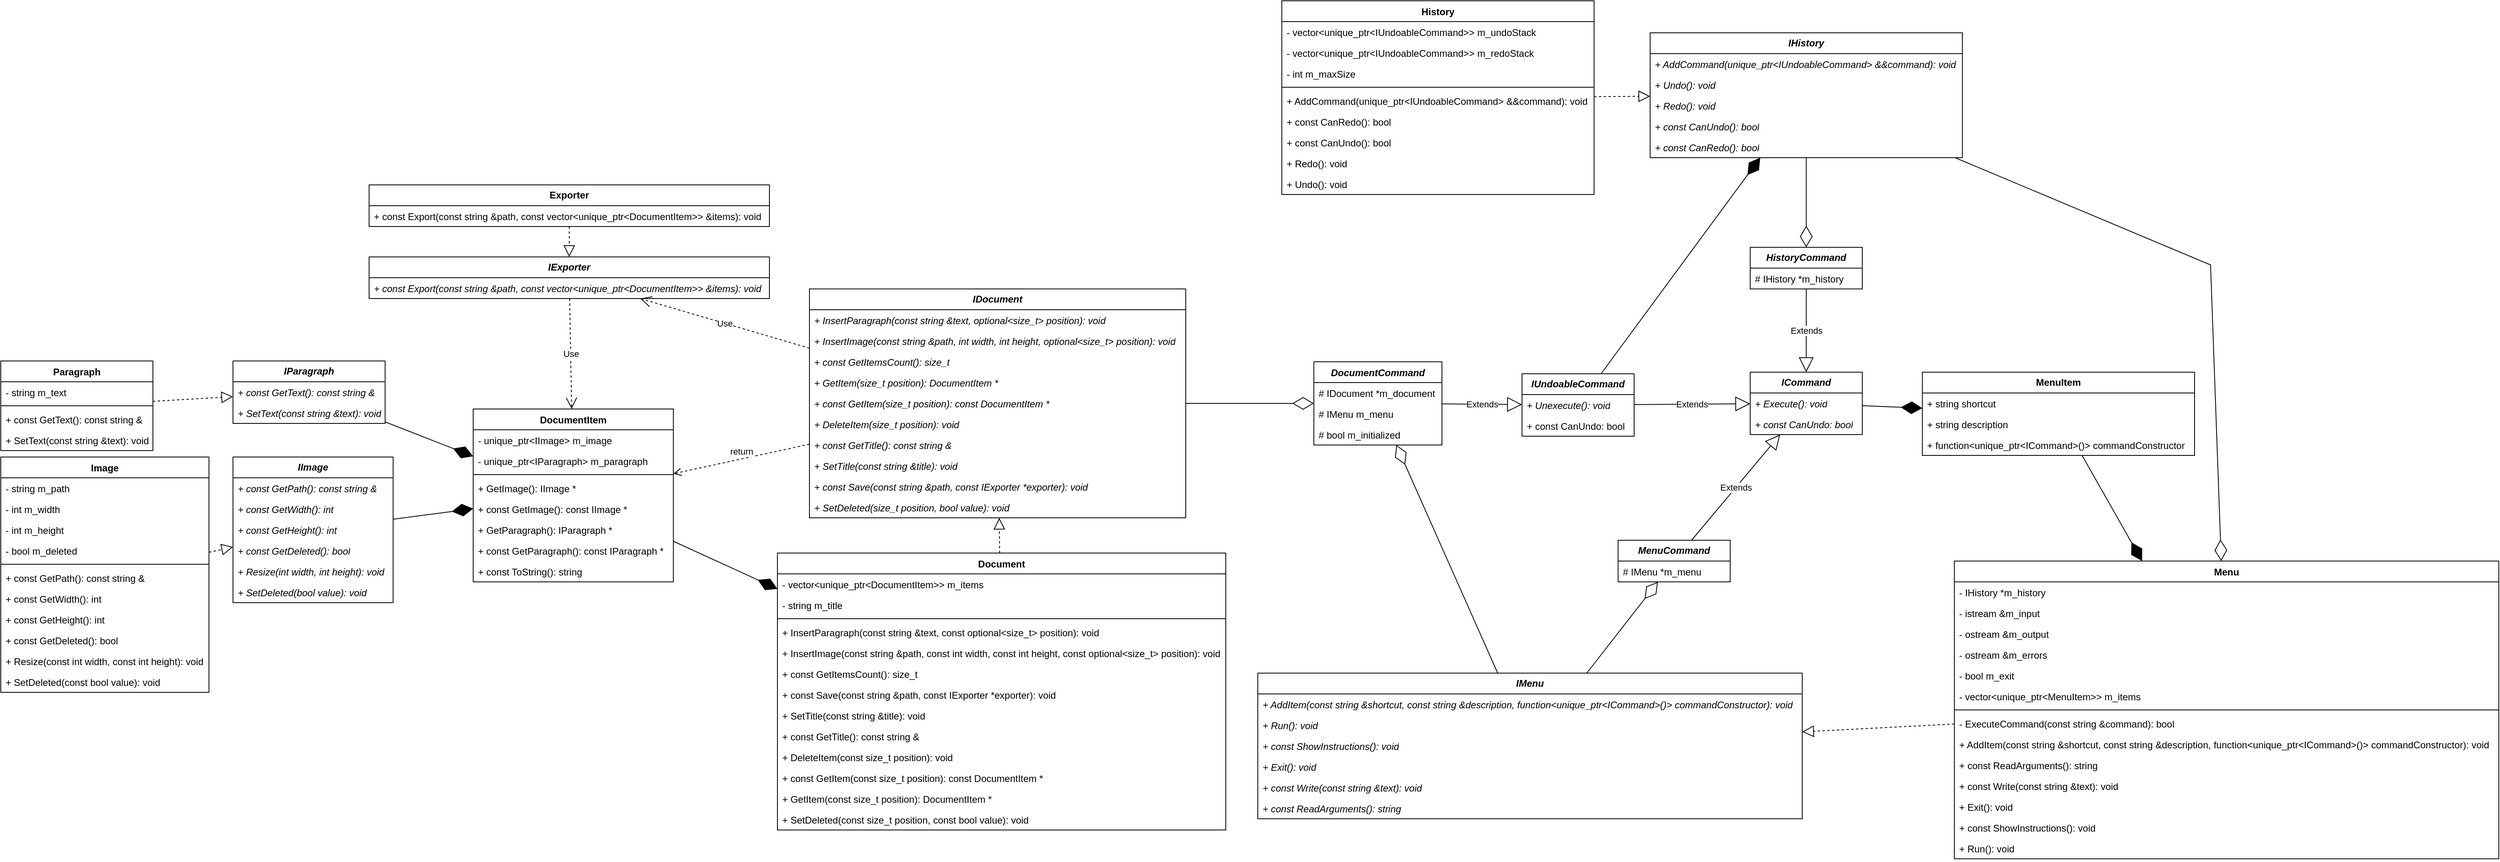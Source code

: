 <mxfile version="24.8.4">
  <diagram id="XSEIN_3HVJe4exbuVmiA" name="Command">
    <mxGraphModel dx="2377" dy="1372" grid="1" gridSize="10" guides="1" tooltips="1" connect="1" arrows="1" fold="1" page="1" pageScale="1" pageWidth="1600" pageHeight="1200" math="0" shadow="0">
      <root>
        <mxCell id="0" />
        <mxCell id="1" parent="0" />
        <mxCell id="NYVc3pRD7IJYINb0gON5-1" value="Paragraph" style="swimlane;fontStyle=1;align=center;verticalAlign=top;childLayout=stackLayout;horizontal=1;startSize=26;horizontalStack=0;resizeParent=1;resizeParentMax=0;resizeLast=0;collapsible=1;marginBottom=0;whiteSpace=wrap;html=1;fillColor=none;" parent="1" vertex="1">
          <mxGeometry x="40" y="570" width="190" height="112" as="geometry" />
        </mxCell>
        <mxCell id="NYVc3pRD7IJYINb0gON5-2" value="- string m_text" style="text;strokeColor=none;fillColor=none;align=left;verticalAlign=top;spacingLeft=4;spacingRight=4;overflow=hidden;rotatable=0;points=[[0,0.5],[1,0.5]];portConstraint=eastwest;whiteSpace=wrap;html=1;" parent="NYVc3pRD7IJYINb0gON5-1" vertex="1">
          <mxGeometry y="26" width="190" height="26" as="geometry" />
        </mxCell>
        <mxCell id="NYVc3pRD7IJYINb0gON5-3" value="" style="line;strokeWidth=1;fillColor=none;align=left;verticalAlign=middle;spacingTop=-1;spacingLeft=3;spacingRight=3;rotatable=0;labelPosition=right;points=[];portConstraint=eastwest;strokeColor=inherit;" parent="NYVc3pRD7IJYINb0gON5-1" vertex="1">
          <mxGeometry y="52" width="190" height="8" as="geometry" />
        </mxCell>
        <mxCell id="NYVc3pRD7IJYINb0gON5-4" value="+ const GetText(): const string &amp;amp;" style="text;strokeColor=none;fillColor=none;align=left;verticalAlign=top;spacingLeft=4;spacingRight=4;overflow=hidden;rotatable=0;points=[[0,0.5],[1,0.5]];portConstraint=eastwest;whiteSpace=wrap;html=1;" parent="NYVc3pRD7IJYINb0gON5-1" vertex="1">
          <mxGeometry y="60" width="190" height="26" as="geometry" />
        </mxCell>
        <mxCell id="NYVc3pRD7IJYINb0gON5-5" value="+ SetText(const string &amp;amp;text): void" style="text;strokeColor=none;fillColor=none;align=left;verticalAlign=top;spacingLeft=4;spacingRight=4;overflow=hidden;rotatable=0;points=[[0,0.5],[1,0.5]];portConstraint=eastwest;whiteSpace=wrap;html=1;" parent="NYVc3pRD7IJYINb0gON5-1" vertex="1">
          <mxGeometry y="86" width="190" height="26" as="geometry" />
        </mxCell>
        <mxCell id="NYVc3pRD7IJYINb0gON5-6" value="Image" style="swimlane;fontStyle=1;align=center;verticalAlign=top;childLayout=stackLayout;horizontal=1;startSize=26;horizontalStack=0;resizeParent=1;resizeParentMax=0;resizeLast=0;collapsible=1;marginBottom=0;whiteSpace=wrap;html=1;fillColor=none;" parent="1" vertex="1">
          <mxGeometry x="40" y="690" width="260" height="294" as="geometry" />
        </mxCell>
        <mxCell id="NYVc3pRD7IJYINb0gON5-7" value="- string m_path" style="text;strokeColor=none;fillColor=none;align=left;verticalAlign=top;spacingLeft=4;spacingRight=4;overflow=hidden;rotatable=0;points=[[0,0.5],[1,0.5]];portConstraint=eastwest;whiteSpace=wrap;html=1;" parent="NYVc3pRD7IJYINb0gON5-6" vertex="1">
          <mxGeometry y="26" width="260" height="26" as="geometry" />
        </mxCell>
        <mxCell id="NYVc3pRD7IJYINb0gON5-10" value="- int m_width" style="text;strokeColor=none;fillColor=none;align=left;verticalAlign=top;spacingLeft=4;spacingRight=4;overflow=hidden;rotatable=0;points=[[0,0.5],[1,0.5]];portConstraint=eastwest;whiteSpace=wrap;html=1;" parent="NYVc3pRD7IJYINb0gON5-6" vertex="1">
          <mxGeometry y="52" width="260" height="26" as="geometry" />
        </mxCell>
        <mxCell id="NYVc3pRD7IJYINb0gON5-11" value="- int m_height" style="text;strokeColor=none;fillColor=none;align=left;verticalAlign=top;spacingLeft=4;spacingRight=4;overflow=hidden;rotatable=0;points=[[0,0.5],[1,0.5]];portConstraint=eastwest;whiteSpace=wrap;html=1;" parent="NYVc3pRD7IJYINb0gON5-6" vertex="1">
          <mxGeometry y="78" width="260" height="26" as="geometry" />
        </mxCell>
        <mxCell id="NYVc3pRD7IJYINb0gON5-12" value="- bool m_deleted" style="text;strokeColor=none;fillColor=none;align=left;verticalAlign=top;spacingLeft=4;spacingRight=4;overflow=hidden;rotatable=0;points=[[0,0.5],[1,0.5]];portConstraint=eastwest;whiteSpace=wrap;html=1;" parent="NYVc3pRD7IJYINb0gON5-6" vertex="1">
          <mxGeometry y="104" width="260" height="26" as="geometry" />
        </mxCell>
        <mxCell id="NYVc3pRD7IJYINb0gON5-8" value="" style="line;strokeWidth=1;fillColor=none;align=left;verticalAlign=middle;spacingTop=-1;spacingLeft=3;spacingRight=3;rotatable=0;labelPosition=right;points=[];portConstraint=eastwest;strokeColor=inherit;" parent="NYVc3pRD7IJYINb0gON5-6" vertex="1">
          <mxGeometry y="130" width="260" height="8" as="geometry" />
        </mxCell>
        <mxCell id="NYVc3pRD7IJYINb0gON5-9" value="+ const GetPath(): const string &amp;amp;" style="text;strokeColor=none;fillColor=none;align=left;verticalAlign=top;spacingLeft=4;spacingRight=4;overflow=hidden;rotatable=0;points=[[0,0.5],[1,0.5]];portConstraint=eastwest;whiteSpace=wrap;html=1;" parent="NYVc3pRD7IJYINb0gON5-6" vertex="1">
          <mxGeometry y="138" width="260" height="26" as="geometry" />
        </mxCell>
        <mxCell id="NYVc3pRD7IJYINb0gON5-13" value="+ const GetWidth(): int" style="text;strokeColor=none;fillColor=none;align=left;verticalAlign=top;spacingLeft=4;spacingRight=4;overflow=hidden;rotatable=0;points=[[0,0.5],[1,0.5]];portConstraint=eastwest;whiteSpace=wrap;html=1;" parent="NYVc3pRD7IJYINb0gON5-6" vertex="1">
          <mxGeometry y="164" width="260" height="26" as="geometry" />
        </mxCell>
        <mxCell id="NYVc3pRD7IJYINb0gON5-14" value="+ const GetHeight(): int" style="text;strokeColor=none;fillColor=none;align=left;verticalAlign=top;spacingLeft=4;spacingRight=4;overflow=hidden;rotatable=0;points=[[0,0.5],[1,0.5]];portConstraint=eastwest;whiteSpace=wrap;html=1;" parent="NYVc3pRD7IJYINb0gON5-6" vertex="1">
          <mxGeometry y="190" width="260" height="26" as="geometry" />
        </mxCell>
        <mxCell id="NYVc3pRD7IJYINb0gON5-15" value="+ const GetDeleted(): bool" style="text;strokeColor=none;fillColor=none;align=left;verticalAlign=top;spacingLeft=4;spacingRight=4;overflow=hidden;rotatable=0;points=[[0,0.5],[1,0.5]];portConstraint=eastwest;whiteSpace=wrap;html=1;" parent="NYVc3pRD7IJYINb0gON5-6" vertex="1">
          <mxGeometry y="216" width="260" height="26" as="geometry" />
        </mxCell>
        <mxCell id="NYVc3pRD7IJYINb0gON5-20" value="+ Resize(const int width, const int height): void" style="text;strokeColor=none;fillColor=none;align=left;verticalAlign=top;spacingLeft=4;spacingRight=4;overflow=hidden;rotatable=0;points=[[0,0.5],[1,0.5]];portConstraint=eastwest;whiteSpace=wrap;html=1;" parent="NYVc3pRD7IJYINb0gON5-6" vertex="1">
          <mxGeometry y="242" width="260" height="26" as="geometry" />
        </mxCell>
        <mxCell id="NYVc3pRD7IJYINb0gON5-21" value="+ SetDeleted(const bool value): void" style="text;strokeColor=none;fillColor=none;align=left;verticalAlign=top;spacingLeft=4;spacingRight=4;overflow=hidden;rotatable=0;points=[[0,0.5],[1,0.5]];portConstraint=eastwest;whiteSpace=wrap;html=1;" parent="NYVc3pRD7IJYINb0gON5-6" vertex="1">
          <mxGeometry y="268" width="260" height="26" as="geometry" />
        </mxCell>
        <mxCell id="NYVc3pRD7IJYINb0gON5-22" value="&lt;b&gt;&lt;i&gt;IParagraph&lt;/i&gt;&lt;/b&gt;" style="swimlane;fontStyle=0;childLayout=stackLayout;horizontal=1;startSize=26;fillColor=none;horizontalStack=0;resizeParent=1;resizeParentMax=0;resizeLast=0;collapsible=1;marginBottom=0;whiteSpace=wrap;html=1;" parent="1" vertex="1">
          <mxGeometry x="330" y="570" width="190" height="78" as="geometry" />
        </mxCell>
        <mxCell id="NYVc3pRD7IJYINb0gON5-23" value="&lt;i&gt;+ const GetText(): const string &amp;amp;&lt;/i&gt;" style="text;strokeColor=none;fillColor=none;align=left;verticalAlign=top;spacingLeft=4;spacingRight=4;overflow=hidden;rotatable=0;points=[[0,0.5],[1,0.5]];portConstraint=eastwest;whiteSpace=wrap;html=1;" parent="NYVc3pRD7IJYINb0gON5-22" vertex="1">
          <mxGeometry y="26" width="190" height="26" as="geometry" />
        </mxCell>
        <mxCell id="NYVc3pRD7IJYINb0gON5-24" value="&lt;i&gt;+ SetText(const string &amp;amp;text): void&lt;/i&gt;" style="text;strokeColor=none;fillColor=none;align=left;verticalAlign=top;spacingLeft=4;spacingRight=4;overflow=hidden;rotatable=0;points=[[0,0.5],[1,0.5]];portConstraint=eastwest;whiteSpace=wrap;html=1;" parent="NYVc3pRD7IJYINb0gON5-22" vertex="1">
          <mxGeometry y="52" width="190" height="26" as="geometry" />
        </mxCell>
        <mxCell id="NYVc3pRD7IJYINb0gON5-26" value="" style="endArrow=block;dashed=1;endFill=0;endSize=12;html=1;rounded=0;" parent="1" source="NYVc3pRD7IJYINb0gON5-1" target="NYVc3pRD7IJYINb0gON5-22" edge="1">
          <mxGeometry width="160" relative="1" as="geometry">
            <mxPoint x="450" y="750" as="sourcePoint" />
            <mxPoint x="610" y="750" as="targetPoint" />
          </mxGeometry>
        </mxCell>
        <mxCell id="NYVc3pRD7IJYINb0gON5-27" value="&lt;b&gt;&lt;i&gt;IImage&lt;/i&gt;&lt;/b&gt;" style="swimlane;fontStyle=0;childLayout=stackLayout;horizontal=1;startSize=26;fillColor=none;horizontalStack=0;resizeParent=1;resizeParentMax=0;resizeLast=0;collapsible=1;marginBottom=0;whiteSpace=wrap;html=1;" parent="1" vertex="1">
          <mxGeometry x="330" y="690" width="200" height="182" as="geometry" />
        </mxCell>
        <mxCell id="NYVc3pRD7IJYINb0gON5-28" value="&lt;i&gt;+ const GetPath(): const string &amp;amp;&lt;/i&gt;" style="text;strokeColor=none;fillColor=none;align=left;verticalAlign=top;spacingLeft=4;spacingRight=4;overflow=hidden;rotatable=0;points=[[0,0.5],[1,0.5]];portConstraint=eastwest;whiteSpace=wrap;html=1;" parent="NYVc3pRD7IJYINb0gON5-27" vertex="1">
          <mxGeometry y="26" width="200" height="26" as="geometry" />
        </mxCell>
        <mxCell id="NYVc3pRD7IJYINb0gON5-29" value="&lt;i&gt;+ const GetWidth(): int&lt;/i&gt;" style="text;strokeColor=none;fillColor=none;align=left;verticalAlign=top;spacingLeft=4;spacingRight=4;overflow=hidden;rotatable=0;points=[[0,0.5],[1,0.5]];portConstraint=eastwest;whiteSpace=wrap;html=1;" parent="NYVc3pRD7IJYINb0gON5-27" vertex="1">
          <mxGeometry y="52" width="200" height="26" as="geometry" />
        </mxCell>
        <mxCell id="NYVc3pRD7IJYINb0gON5-30" value="&lt;i&gt;+ const GetHeight(): int&lt;/i&gt;" style="text;strokeColor=none;fillColor=none;align=left;verticalAlign=top;spacingLeft=4;spacingRight=4;overflow=hidden;rotatable=0;points=[[0,0.5],[1,0.5]];portConstraint=eastwest;whiteSpace=wrap;html=1;" parent="NYVc3pRD7IJYINb0gON5-27" vertex="1">
          <mxGeometry y="78" width="200" height="26" as="geometry" />
        </mxCell>
        <mxCell id="NYVc3pRD7IJYINb0gON5-31" value="&lt;i&gt;+ const GetDeleted(): bool&lt;/i&gt;" style="text;strokeColor=none;fillColor=none;align=left;verticalAlign=top;spacingLeft=4;spacingRight=4;overflow=hidden;rotatable=0;points=[[0,0.5],[1,0.5]];portConstraint=eastwest;whiteSpace=wrap;html=1;" parent="NYVc3pRD7IJYINb0gON5-27" vertex="1">
          <mxGeometry y="104" width="200" height="26" as="geometry" />
        </mxCell>
        <mxCell id="NYVc3pRD7IJYINb0gON5-32" value="&lt;i&gt;+ Resize(int width, int height): void&lt;/i&gt;" style="text;strokeColor=none;fillColor=none;align=left;verticalAlign=top;spacingLeft=4;spacingRight=4;overflow=hidden;rotatable=0;points=[[0,0.5],[1,0.5]];portConstraint=eastwest;whiteSpace=wrap;html=1;" parent="NYVc3pRD7IJYINb0gON5-27" vertex="1">
          <mxGeometry y="130" width="200" height="26" as="geometry" />
        </mxCell>
        <mxCell id="NYVc3pRD7IJYINb0gON5-33" value="&lt;i&gt;+ SetDeleted(bool value): void&lt;/i&gt;" style="text;strokeColor=none;fillColor=none;align=left;verticalAlign=top;spacingLeft=4;spacingRight=4;overflow=hidden;rotatable=0;points=[[0,0.5],[1,0.5]];portConstraint=eastwest;whiteSpace=wrap;html=1;" parent="NYVc3pRD7IJYINb0gON5-27" vertex="1">
          <mxGeometry y="156" width="200" height="26" as="geometry" />
        </mxCell>
        <mxCell id="NYVc3pRD7IJYINb0gON5-34" value="" style="endArrow=block;dashed=1;endFill=0;endSize=12;html=1;rounded=0;" parent="1" source="NYVc3pRD7IJYINb0gON5-6" target="NYVc3pRD7IJYINb0gON5-27" edge="1">
          <mxGeometry width="160" relative="1" as="geometry">
            <mxPoint x="450" y="750" as="sourcePoint" />
            <mxPoint x="610" y="750" as="targetPoint" />
          </mxGeometry>
        </mxCell>
        <mxCell id="NYVc3pRD7IJYINb0gON5-35" value="DocumentItem" style="swimlane;fontStyle=1;align=center;verticalAlign=top;childLayout=stackLayout;horizontal=1;startSize=26;horizontalStack=0;resizeParent=1;resizeParentMax=0;resizeLast=0;collapsible=1;marginBottom=0;whiteSpace=wrap;html=1;fillColor=none;" parent="1" vertex="1">
          <mxGeometry x="630" y="630" width="250" height="216" as="geometry" />
        </mxCell>
        <mxCell id="NYVc3pRD7IJYINb0gON5-36" value="- unique_ptr&amp;lt;IImage&amp;gt; m_image" style="text;strokeColor=none;fillColor=none;align=left;verticalAlign=top;spacingLeft=4;spacingRight=4;overflow=hidden;rotatable=0;points=[[0,0.5],[1,0.5]];portConstraint=eastwest;whiteSpace=wrap;html=1;" parent="NYVc3pRD7IJYINb0gON5-35" vertex="1">
          <mxGeometry y="26" width="250" height="26" as="geometry" />
        </mxCell>
        <mxCell id="NYVc3pRD7IJYINb0gON5-39" value="- unique_ptr&amp;lt;IParagraph&amp;gt; m_paragraph" style="text;strokeColor=none;fillColor=none;align=left;verticalAlign=top;spacingLeft=4;spacingRight=4;overflow=hidden;rotatable=0;points=[[0,0.5],[1,0.5]];portConstraint=eastwest;whiteSpace=wrap;html=1;" parent="NYVc3pRD7IJYINb0gON5-35" vertex="1">
          <mxGeometry y="52" width="250" height="26" as="geometry" />
        </mxCell>
        <mxCell id="NYVc3pRD7IJYINb0gON5-37" value="" style="line;strokeWidth=1;fillColor=none;align=left;verticalAlign=middle;spacingTop=-1;spacingLeft=3;spacingRight=3;rotatable=0;labelPosition=right;points=[];portConstraint=eastwest;strokeColor=inherit;" parent="NYVc3pRD7IJYINb0gON5-35" vertex="1">
          <mxGeometry y="78" width="250" height="8" as="geometry" />
        </mxCell>
        <mxCell id="NYVc3pRD7IJYINb0gON5-38" value="+ GetImage(): IImage *" style="text;strokeColor=none;fillColor=none;align=left;verticalAlign=top;spacingLeft=4;spacingRight=4;overflow=hidden;rotatable=0;points=[[0,0.5],[1,0.5]];portConstraint=eastwest;whiteSpace=wrap;html=1;" parent="NYVc3pRD7IJYINb0gON5-35" vertex="1">
          <mxGeometry y="86" width="250" height="26" as="geometry" />
        </mxCell>
        <mxCell id="NYVc3pRD7IJYINb0gON5-42" value="+ const GetImage(): const IImage *" style="text;strokeColor=none;fillColor=none;align=left;verticalAlign=top;spacingLeft=4;spacingRight=4;overflow=hidden;rotatable=0;points=[[0,0.5],[1,0.5]];portConstraint=eastwest;whiteSpace=wrap;html=1;" parent="NYVc3pRD7IJYINb0gON5-35" vertex="1">
          <mxGeometry y="112" width="250" height="26" as="geometry" />
        </mxCell>
        <mxCell id="NYVc3pRD7IJYINb0gON5-43" value="+ GetParagraph(): IParagraph *" style="text;strokeColor=none;fillColor=none;align=left;verticalAlign=top;spacingLeft=4;spacingRight=4;overflow=hidden;rotatable=0;points=[[0,0.5],[1,0.5]];portConstraint=eastwest;whiteSpace=wrap;html=1;" parent="NYVc3pRD7IJYINb0gON5-35" vertex="1">
          <mxGeometry y="138" width="250" height="26" as="geometry" />
        </mxCell>
        <mxCell id="NYVc3pRD7IJYINb0gON5-44" value="+ const GetParagraph(): const IParagraph *" style="text;strokeColor=none;fillColor=none;align=left;verticalAlign=top;spacingLeft=4;spacingRight=4;overflow=hidden;rotatable=0;points=[[0,0.5],[1,0.5]];portConstraint=eastwest;whiteSpace=wrap;html=1;" parent="NYVc3pRD7IJYINb0gON5-35" vertex="1">
          <mxGeometry y="164" width="250" height="26" as="geometry" />
        </mxCell>
        <mxCell id="NYVc3pRD7IJYINb0gON5-45" value="+ const ToString(): string" style="text;strokeColor=none;fillColor=none;align=left;verticalAlign=top;spacingLeft=4;spacingRight=4;overflow=hidden;rotatable=0;points=[[0,0.5],[1,0.5]];portConstraint=eastwest;whiteSpace=wrap;html=1;" parent="NYVc3pRD7IJYINb0gON5-35" vertex="1">
          <mxGeometry y="190" width="250" height="26" as="geometry" />
        </mxCell>
        <mxCell id="NYVc3pRD7IJYINb0gON5-40" value="" style="endArrow=diamondThin;endFill=1;endSize=24;html=1;rounded=0;" parent="1" source="NYVc3pRD7IJYINb0gON5-22" target="NYVc3pRD7IJYINb0gON5-35" edge="1">
          <mxGeometry width="160" relative="1" as="geometry">
            <mxPoint x="550" y="600" as="sourcePoint" />
            <mxPoint x="710" y="600" as="targetPoint" />
          </mxGeometry>
        </mxCell>
        <mxCell id="NYVc3pRD7IJYINb0gON5-41" value="" style="endArrow=diamondThin;endFill=1;endSize=24;html=1;rounded=0;" parent="1" source="NYVc3pRD7IJYINb0gON5-27" target="NYVc3pRD7IJYINb0gON5-35" edge="1">
          <mxGeometry width="160" relative="1" as="geometry">
            <mxPoint x="550" y="600" as="sourcePoint" />
            <mxPoint x="710" y="600" as="targetPoint" />
          </mxGeometry>
        </mxCell>
        <mxCell id="NYVc3pRD7IJYINb0gON5-46" value="&lt;b&gt;&lt;i&gt;IDocument&lt;/i&gt;&lt;/b&gt;" style="swimlane;fontStyle=0;childLayout=stackLayout;horizontal=1;startSize=26;fillColor=none;horizontalStack=0;resizeParent=1;resizeParentMax=0;resizeLast=0;collapsible=1;marginBottom=0;whiteSpace=wrap;html=1;" parent="1" vertex="1">
          <mxGeometry x="1050" y="480" width="470" height="286" as="geometry" />
        </mxCell>
        <mxCell id="NYVc3pRD7IJYINb0gON5-47" value="&lt;i&gt;+ InsertParagraph(const string &amp;amp;text, optional&amp;lt;size_t&amp;gt; position): void&lt;/i&gt;" style="text;strokeColor=none;fillColor=none;align=left;verticalAlign=top;spacingLeft=4;spacingRight=4;overflow=hidden;rotatable=0;points=[[0,0.5],[1,0.5]];portConstraint=eastwest;whiteSpace=wrap;html=1;" parent="NYVc3pRD7IJYINb0gON5-46" vertex="1">
          <mxGeometry y="26" width="470" height="26" as="geometry" />
        </mxCell>
        <mxCell id="NYVc3pRD7IJYINb0gON5-48" value="+ InsertImage(const string &amp;amp;path, int width, int height, optional&amp;lt;size_t&amp;gt; position): void" style="text;strokeColor=none;fillColor=none;align=left;verticalAlign=top;spacingLeft=4;spacingRight=4;overflow=hidden;rotatable=0;points=[[0,0.5],[1,0.5]];portConstraint=eastwest;whiteSpace=wrap;html=1;fontStyle=2" parent="NYVc3pRD7IJYINb0gON5-46" vertex="1">
          <mxGeometry y="52" width="470" height="26" as="geometry" />
        </mxCell>
        <mxCell id="NYVc3pRD7IJYINb0gON5-49" value="+ const GetItemsCount(): size_t" style="text;strokeColor=none;fillColor=none;align=left;verticalAlign=top;spacingLeft=4;spacingRight=4;overflow=hidden;rotatable=0;points=[[0,0.5],[1,0.5]];portConstraint=eastwest;whiteSpace=wrap;html=1;fontStyle=2" parent="NYVc3pRD7IJYINb0gON5-46" vertex="1">
          <mxGeometry y="78" width="470" height="26" as="geometry" />
        </mxCell>
        <mxCell id="NYVc3pRD7IJYINb0gON5-50" value="&lt;i&gt;+ GetItem(size_t position): DocumentItem *&lt;/i&gt;" style="text;strokeColor=none;fillColor=none;align=left;verticalAlign=top;spacingLeft=4;spacingRight=4;overflow=hidden;rotatable=0;points=[[0,0.5],[1,0.5]];portConstraint=eastwest;whiteSpace=wrap;html=1;" parent="NYVc3pRD7IJYINb0gON5-46" vertex="1">
          <mxGeometry y="104" width="470" height="26" as="geometry" />
        </mxCell>
        <mxCell id="NYVc3pRD7IJYINb0gON5-51" value="&lt;i&gt;+ const GetItem(size_t position): const DocumentItem *&lt;/i&gt;" style="text;strokeColor=none;fillColor=none;align=left;verticalAlign=top;spacingLeft=4;spacingRight=4;overflow=hidden;rotatable=0;points=[[0,0.5],[1,0.5]];portConstraint=eastwest;whiteSpace=wrap;html=1;" parent="NYVc3pRD7IJYINb0gON5-46" vertex="1">
          <mxGeometry y="130" width="470" height="26" as="geometry" />
        </mxCell>
        <mxCell id="NYVc3pRD7IJYINb0gON5-52" value="&lt;i&gt;+ DeleteItem(size_t position): void&lt;/i&gt;" style="text;strokeColor=none;fillColor=none;align=left;verticalAlign=top;spacingLeft=4;spacingRight=4;overflow=hidden;rotatable=0;points=[[0,0.5],[1,0.5]];portConstraint=eastwest;whiteSpace=wrap;html=1;" parent="NYVc3pRD7IJYINb0gON5-46" vertex="1">
          <mxGeometry y="156" width="470" height="26" as="geometry" />
        </mxCell>
        <mxCell id="NYVc3pRD7IJYINb0gON5-53" value="&lt;i&gt;+ const GetTitle(): const string &amp;amp;&lt;/i&gt;" style="text;strokeColor=none;fillColor=none;align=left;verticalAlign=top;spacingLeft=4;spacingRight=4;overflow=hidden;rotatable=0;points=[[0,0.5],[1,0.5]];portConstraint=eastwest;whiteSpace=wrap;html=1;" parent="NYVc3pRD7IJYINb0gON5-46" vertex="1">
          <mxGeometry y="182" width="470" height="26" as="geometry" />
        </mxCell>
        <mxCell id="NYVc3pRD7IJYINb0gON5-54" value="&lt;i&gt;+ SetTitle(const string &amp;amp;title): void&lt;/i&gt;" style="text;strokeColor=none;fillColor=none;align=left;verticalAlign=top;spacingLeft=4;spacingRight=4;overflow=hidden;rotatable=0;points=[[0,0.5],[1,0.5]];portConstraint=eastwest;whiteSpace=wrap;html=1;" parent="NYVc3pRD7IJYINb0gON5-46" vertex="1">
          <mxGeometry y="208" width="470" height="26" as="geometry" />
        </mxCell>
        <mxCell id="NYVc3pRD7IJYINb0gON5-55" value="&lt;i&gt;+ const Save(const string &amp;amp;path, const IExporter *exporter): void&lt;/i&gt;" style="text;strokeColor=none;fillColor=none;align=left;verticalAlign=top;spacingLeft=4;spacingRight=4;overflow=hidden;rotatable=0;points=[[0,0.5],[1,0.5]];portConstraint=eastwest;whiteSpace=wrap;html=1;" parent="NYVc3pRD7IJYINb0gON5-46" vertex="1">
          <mxGeometry y="234" width="470" height="26" as="geometry" />
        </mxCell>
        <mxCell id="NYVc3pRD7IJYINb0gON5-72" value="&lt;i&gt;+ SetDeleted(size_t position, bool value): void&lt;/i&gt;" style="text;strokeColor=none;fillColor=none;align=left;verticalAlign=top;spacingLeft=4;spacingRight=4;overflow=hidden;rotatable=0;points=[[0,0.5],[1,0.5]];portConstraint=eastwest;whiteSpace=wrap;html=1;" parent="NYVc3pRD7IJYINb0gON5-46" vertex="1">
          <mxGeometry y="260" width="470" height="26" as="geometry" />
        </mxCell>
        <mxCell id="NYVc3pRD7IJYINb0gON5-56" value="return" style="html=1;verticalAlign=bottom;endArrow=open;dashed=1;endSize=8;curved=0;rounded=0;" parent="1" source="NYVc3pRD7IJYINb0gON5-46" target="NYVc3pRD7IJYINb0gON5-35" edge="1">
          <mxGeometry relative="1" as="geometry">
            <mxPoint x="1330" y="750" as="sourcePoint" />
            <mxPoint x="1250" y="750" as="targetPoint" />
          </mxGeometry>
        </mxCell>
        <mxCell id="NYVc3pRD7IJYINb0gON5-57" value="Document" style="swimlane;fontStyle=1;align=center;verticalAlign=top;childLayout=stackLayout;horizontal=1;startSize=26;horizontalStack=0;resizeParent=1;resizeParentMax=0;resizeLast=0;collapsible=1;marginBottom=0;whiteSpace=wrap;html=1;fillColor=none;" parent="1" vertex="1">
          <mxGeometry x="1010" y="810" width="560" height="346" as="geometry" />
        </mxCell>
        <mxCell id="NYVc3pRD7IJYINb0gON5-58" value="- vector&amp;lt;unique_ptr&amp;lt;DocumentItem&amp;gt;&amp;gt; m_items" style="text;strokeColor=none;fillColor=none;align=left;verticalAlign=top;spacingLeft=4;spacingRight=4;overflow=hidden;rotatable=0;points=[[0,0.5],[1,0.5]];portConstraint=eastwest;whiteSpace=wrap;html=1;" parent="NYVc3pRD7IJYINb0gON5-57" vertex="1">
          <mxGeometry y="26" width="560" height="26" as="geometry" />
        </mxCell>
        <mxCell id="NYVc3pRD7IJYINb0gON5-71" value="- string m_title" style="text;strokeColor=none;fillColor=none;align=left;verticalAlign=top;spacingLeft=4;spacingRight=4;overflow=hidden;rotatable=0;points=[[0,0.5],[1,0.5]];portConstraint=eastwest;whiteSpace=wrap;html=1;" parent="NYVc3pRD7IJYINb0gON5-57" vertex="1">
          <mxGeometry y="52" width="560" height="26" as="geometry" />
        </mxCell>
        <mxCell id="NYVc3pRD7IJYINb0gON5-59" value="" style="line;strokeWidth=1;fillColor=none;align=left;verticalAlign=middle;spacingTop=-1;spacingLeft=3;spacingRight=3;rotatable=0;labelPosition=right;points=[];portConstraint=eastwest;strokeColor=inherit;" parent="NYVc3pRD7IJYINb0gON5-57" vertex="1">
          <mxGeometry y="78" width="560" height="8" as="geometry" />
        </mxCell>
        <mxCell id="NYVc3pRD7IJYINb0gON5-61" value="&lt;span&gt;+ InsertParagraph(const string &amp;amp;text, const optional&amp;lt;size_t&amp;gt; position): void&lt;/span&gt;" style="text;strokeColor=none;fillColor=none;align=left;verticalAlign=top;spacingLeft=4;spacingRight=4;overflow=hidden;rotatable=0;points=[[0,0.5],[1,0.5]];portConstraint=eastwest;whiteSpace=wrap;html=1;fontStyle=0" parent="NYVc3pRD7IJYINb0gON5-57" vertex="1">
          <mxGeometry y="86" width="560" height="26" as="geometry" />
        </mxCell>
        <mxCell id="NYVc3pRD7IJYINb0gON5-62" value="+ InsertImage(const string &amp;amp;path, const int width, const int height, const optional&amp;lt;size_t&amp;gt; position): void" style="text;strokeColor=none;fillColor=none;align=left;verticalAlign=top;spacingLeft=4;spacingRight=4;overflow=hidden;rotatable=0;points=[[0,0.5],[1,0.5]];portConstraint=eastwest;whiteSpace=wrap;html=1;fontStyle=0" parent="NYVc3pRD7IJYINb0gON5-57" vertex="1">
          <mxGeometry y="112" width="560" height="26" as="geometry" />
        </mxCell>
        <mxCell id="NYVc3pRD7IJYINb0gON5-63" value="+ const GetItemsCount(): size_t" style="text;strokeColor=none;fillColor=none;align=left;verticalAlign=top;spacingLeft=4;spacingRight=4;overflow=hidden;rotatable=0;points=[[0,0.5],[1,0.5]];portConstraint=eastwest;whiteSpace=wrap;html=1;fontStyle=0" parent="NYVc3pRD7IJYINb0gON5-57" vertex="1">
          <mxGeometry y="138" width="560" height="26" as="geometry" />
        </mxCell>
        <mxCell id="NYVc3pRD7IJYINb0gON5-69" value="&lt;span&gt;+ const Save(const string &amp;amp;path, const IExporter *exporter): void&lt;/span&gt;" style="text;strokeColor=none;fillColor=none;align=left;verticalAlign=top;spacingLeft=4;spacingRight=4;overflow=hidden;rotatable=0;points=[[0,0.5],[1,0.5]];portConstraint=eastwest;whiteSpace=wrap;html=1;fontStyle=0" parent="NYVc3pRD7IJYINb0gON5-57" vertex="1">
          <mxGeometry y="164" width="560" height="26" as="geometry" />
        </mxCell>
        <mxCell id="NYVc3pRD7IJYINb0gON5-68" value="&lt;span&gt;+ SetTitle(const string &amp;amp;title): void&lt;/span&gt;" style="text;strokeColor=none;fillColor=none;align=left;verticalAlign=top;spacingLeft=4;spacingRight=4;overflow=hidden;rotatable=0;points=[[0,0.5],[1,0.5]];portConstraint=eastwest;whiteSpace=wrap;html=1;fontStyle=0" parent="NYVc3pRD7IJYINb0gON5-57" vertex="1">
          <mxGeometry y="190" width="560" height="26" as="geometry" />
        </mxCell>
        <mxCell id="NYVc3pRD7IJYINb0gON5-67" value="&lt;span&gt;+ const GetTitle(): const string &amp;amp;&lt;/span&gt;" style="text;strokeColor=none;fillColor=none;align=left;verticalAlign=top;spacingLeft=4;spacingRight=4;overflow=hidden;rotatable=0;points=[[0,0.5],[1,0.5]];portConstraint=eastwest;whiteSpace=wrap;html=1;fontStyle=0" parent="NYVc3pRD7IJYINb0gON5-57" vertex="1">
          <mxGeometry y="216" width="560" height="26" as="geometry" />
        </mxCell>
        <mxCell id="NYVc3pRD7IJYINb0gON5-66" value="&lt;span&gt;+ DeleteItem(const size_t position): void&lt;/span&gt;" style="text;strokeColor=none;fillColor=none;align=left;verticalAlign=top;spacingLeft=4;spacingRight=4;overflow=hidden;rotatable=0;points=[[0,0.5],[1,0.5]];portConstraint=eastwest;whiteSpace=wrap;html=1;fontStyle=0" parent="NYVc3pRD7IJYINb0gON5-57" vertex="1">
          <mxGeometry y="242" width="560" height="26" as="geometry" />
        </mxCell>
        <mxCell id="NYVc3pRD7IJYINb0gON5-65" value="&lt;span&gt;+ const GetItem(const size_t position): const DocumentItem *&lt;/span&gt;" style="text;strokeColor=none;fillColor=none;align=left;verticalAlign=top;spacingLeft=4;spacingRight=4;overflow=hidden;rotatable=0;points=[[0,0.5],[1,0.5]];portConstraint=eastwest;whiteSpace=wrap;html=1;fontStyle=0" parent="NYVc3pRD7IJYINb0gON5-57" vertex="1">
          <mxGeometry y="268" width="560" height="26" as="geometry" />
        </mxCell>
        <mxCell id="NYVc3pRD7IJYINb0gON5-64" value="&lt;span&gt;+ GetItem(const size_t position): DocumentItem *&lt;/span&gt;" style="text;strokeColor=none;fillColor=none;align=left;verticalAlign=top;spacingLeft=4;spacingRight=4;overflow=hidden;rotatable=0;points=[[0,0.5],[1,0.5]];portConstraint=eastwest;whiteSpace=wrap;html=1;fontStyle=0" parent="NYVc3pRD7IJYINb0gON5-57" vertex="1">
          <mxGeometry y="294" width="560" height="26" as="geometry" />
        </mxCell>
        <mxCell id="NYVc3pRD7IJYINb0gON5-73" value="&lt;span&gt;+ SetDeleted(const size_t position, const bool value): void&lt;/span&gt;" style="text;strokeColor=none;fillColor=none;align=left;verticalAlign=top;spacingLeft=4;spacingRight=4;overflow=hidden;rotatable=0;points=[[0,0.5],[1,0.5]];portConstraint=eastwest;whiteSpace=wrap;html=1;fontStyle=0" parent="NYVc3pRD7IJYINb0gON5-57" vertex="1">
          <mxGeometry y="320" width="560" height="26" as="geometry" />
        </mxCell>
        <mxCell id="NYVc3pRD7IJYINb0gON5-70" value="" style="endArrow=diamondThin;endFill=1;endSize=24;html=1;rounded=0;" parent="1" source="NYVc3pRD7IJYINb0gON5-35" target="NYVc3pRD7IJYINb0gON5-57" edge="1">
          <mxGeometry width="160" relative="1" as="geometry">
            <mxPoint x="820" y="900" as="sourcePoint" />
            <mxPoint x="980" y="900" as="targetPoint" />
          </mxGeometry>
        </mxCell>
        <mxCell id="NYVc3pRD7IJYINb0gON5-74" value="" style="endArrow=block;dashed=1;endFill=0;endSize=12;html=1;rounded=0;" parent="1" source="NYVc3pRD7IJYINb0gON5-57" target="NYVc3pRD7IJYINb0gON5-46" edge="1">
          <mxGeometry width="160" relative="1" as="geometry">
            <mxPoint x="1080" y="1290" as="sourcePoint" />
            <mxPoint x="1240" y="1290" as="targetPoint" />
          </mxGeometry>
        </mxCell>
        <mxCell id="NYVc3pRD7IJYINb0gON5-75" value="&lt;b&gt;&lt;i&gt;IExporter&lt;/i&gt;&lt;/b&gt;" style="swimlane;fontStyle=0;childLayout=stackLayout;horizontal=1;startSize=26;fillColor=none;horizontalStack=0;resizeParent=1;resizeParentMax=0;resizeLast=0;collapsible=1;marginBottom=0;whiteSpace=wrap;html=1;" parent="1" vertex="1">
          <mxGeometry x="500" y="440" width="500" height="52" as="geometry" />
        </mxCell>
        <mxCell id="NYVc3pRD7IJYINb0gON5-78" value="&lt;i&gt;+ const Export(const string &amp;amp;path, const vector&amp;lt;unique_ptr&amp;lt;DocumentItem&amp;gt;&amp;gt; &amp;amp;items): void&lt;/i&gt;" style="text;strokeColor=none;fillColor=none;align=left;verticalAlign=top;spacingLeft=4;spacingRight=4;overflow=hidden;rotatable=0;points=[[0,0.5],[1,0.5]];portConstraint=eastwest;whiteSpace=wrap;html=1;" parent="NYVc3pRD7IJYINb0gON5-75" vertex="1">
          <mxGeometry y="26" width="500" height="26" as="geometry" />
        </mxCell>
        <mxCell id="NYVc3pRD7IJYINb0gON5-79" value="Use" style="endArrow=open;endSize=12;dashed=1;html=1;rounded=0;" parent="1" source="NYVc3pRD7IJYINb0gON5-46" target="NYVc3pRD7IJYINb0gON5-75" edge="1">
          <mxGeometry width="160" relative="1" as="geometry">
            <mxPoint x="850" y="630" as="sourcePoint" />
            <mxPoint x="820" y="560" as="targetPoint" />
          </mxGeometry>
        </mxCell>
        <mxCell id="NYVc3pRD7IJYINb0gON5-81" value="Use" style="endArrow=open;endSize=12;dashed=1;html=1;rounded=0;" parent="1" source="NYVc3pRD7IJYINb0gON5-75" target="NYVc3pRD7IJYINb0gON5-35" edge="1">
          <mxGeometry width="160" relative="1" as="geometry">
            <mxPoint x="850" y="630" as="sourcePoint" />
            <mxPoint x="1010" y="630" as="targetPoint" />
          </mxGeometry>
        </mxCell>
        <mxCell id="NYVc3pRD7IJYINb0gON5-82" value="&lt;b&gt;Exporter&lt;/b&gt;" style="swimlane;fontStyle=0;childLayout=stackLayout;horizontal=1;startSize=26;fillColor=none;horizontalStack=0;resizeParent=1;resizeParentMax=0;resizeLast=0;collapsible=1;marginBottom=0;whiteSpace=wrap;html=1;" parent="1" vertex="1">
          <mxGeometry x="500" y="350" width="500" height="52" as="geometry" />
        </mxCell>
        <mxCell id="NYVc3pRD7IJYINb0gON5-86" value="&lt;span&gt;+ const Export(const string &amp;amp;path, const vector&amp;lt;unique_ptr&amp;lt;DocumentItem&amp;gt;&amp;gt; &amp;amp;items): void&lt;/span&gt;" style="text;strokeColor=none;fillColor=none;align=left;verticalAlign=top;spacingLeft=4;spacingRight=4;overflow=hidden;rotatable=0;points=[[0,0.5],[1,0.5]];portConstraint=eastwest;whiteSpace=wrap;html=1;fontStyle=0" parent="NYVc3pRD7IJYINb0gON5-82" vertex="1">
          <mxGeometry y="26" width="500" height="26" as="geometry" />
        </mxCell>
        <mxCell id="NYVc3pRD7IJYINb0gON5-87" value="" style="endArrow=block;dashed=1;endFill=0;endSize=12;html=1;rounded=0;" parent="1" source="NYVc3pRD7IJYINb0gON5-82" target="NYVc3pRD7IJYINb0gON5-75" edge="1">
          <mxGeometry width="160" relative="1" as="geometry">
            <mxPoint x="850" y="630" as="sourcePoint" />
            <mxPoint x="1010" y="630" as="targetPoint" />
          </mxGeometry>
        </mxCell>
        <mxCell id="NYVc3pRD7IJYINb0gON5-88" value="&lt;b&gt;&lt;i&gt;ICommand&lt;/i&gt;&lt;/b&gt;" style="swimlane;fontStyle=0;childLayout=stackLayout;horizontal=1;startSize=26;fillColor=none;horizontalStack=0;resizeParent=1;resizeParentMax=0;resizeLast=0;collapsible=1;marginBottom=0;whiteSpace=wrap;html=1;" parent="1" vertex="1">
          <mxGeometry x="2225" y="584" width="140" height="78" as="geometry" />
        </mxCell>
        <mxCell id="NYVc3pRD7IJYINb0gON5-89" value="&lt;i&gt;+ Execute(): void&lt;/i&gt;" style="text;strokeColor=none;fillColor=none;align=left;verticalAlign=top;spacingLeft=4;spacingRight=4;overflow=hidden;rotatable=0;points=[[0,0.5],[1,0.5]];portConstraint=eastwest;whiteSpace=wrap;html=1;" parent="NYVc3pRD7IJYINb0gON5-88" vertex="1">
          <mxGeometry y="26" width="140" height="26" as="geometry" />
        </mxCell>
        <mxCell id="NYVc3pRD7IJYINb0gON5-90" value="&lt;i&gt;+ const CanUndo: bool&lt;/i&gt;" style="text;strokeColor=none;fillColor=none;align=left;verticalAlign=top;spacingLeft=4;spacingRight=4;overflow=hidden;rotatable=0;points=[[0,0.5],[1,0.5]];portConstraint=eastwest;whiteSpace=wrap;html=1;" parent="NYVc3pRD7IJYINb0gON5-88" vertex="1">
          <mxGeometry y="52" width="140" height="26" as="geometry" />
        </mxCell>
        <mxCell id="NYVc3pRD7IJYINb0gON5-92" value="&lt;b&gt;&lt;i&gt;IUndoableCommand&lt;/i&gt;&lt;/b&gt;" style="swimlane;fontStyle=0;childLayout=stackLayout;horizontal=1;startSize=26;fillColor=none;horizontalStack=0;resizeParent=1;resizeParentMax=0;resizeLast=0;collapsible=1;marginBottom=0;whiteSpace=wrap;html=1;" parent="1" vertex="1">
          <mxGeometry x="1940" y="586" width="140" height="78" as="geometry" />
        </mxCell>
        <mxCell id="NYVc3pRD7IJYINb0gON5-94" value="&lt;i&gt;+ Unexecute(): void&lt;/i&gt;" style="text;strokeColor=none;fillColor=none;align=left;verticalAlign=top;spacingLeft=4;spacingRight=4;overflow=hidden;rotatable=0;points=[[0,0.5],[1,0.5]];portConstraint=eastwest;whiteSpace=wrap;html=1;" parent="NYVc3pRD7IJYINb0gON5-92" vertex="1">
          <mxGeometry y="26" width="140" height="26" as="geometry" />
        </mxCell>
        <mxCell id="NYVc3pRD7IJYINb0gON5-95" value="+ const CanUndo: bool" style="text;strokeColor=none;fillColor=none;align=left;verticalAlign=top;spacingLeft=4;spacingRight=4;overflow=hidden;rotatable=0;points=[[0,0.5],[1,0.5]];portConstraint=eastwest;whiteSpace=wrap;html=1;" parent="NYVc3pRD7IJYINb0gON5-92" vertex="1">
          <mxGeometry y="52" width="140" height="26" as="geometry" />
        </mxCell>
        <mxCell id="NYVc3pRD7IJYINb0gON5-96" value="Extends" style="endArrow=block;endSize=16;endFill=0;html=1;rounded=0;" parent="1" source="NYVc3pRD7IJYINb0gON5-92" target="NYVc3pRD7IJYINb0gON5-88" edge="1">
          <mxGeometry width="160" relative="1" as="geometry">
            <mxPoint x="2490" y="572" as="sourcePoint" />
            <mxPoint x="2650" y="572" as="targetPoint" />
          </mxGeometry>
        </mxCell>
        <mxCell id="NYVc3pRD7IJYINb0gON5-97" value="&lt;i&gt;DocumentCommand&lt;/i&gt;" style="swimlane;fontStyle=1;align=center;verticalAlign=top;childLayout=stackLayout;horizontal=1;startSize=26;horizontalStack=0;resizeParent=1;resizeParentMax=0;resizeLast=0;collapsible=1;marginBottom=0;whiteSpace=wrap;html=1;fillColor=none;" parent="1" vertex="1">
          <mxGeometry x="1680" y="571" width="160" height="104" as="geometry" />
        </mxCell>
        <mxCell id="NYVc3pRD7IJYINb0gON5-98" value="# IDocument *m_document" style="text;strokeColor=none;fillColor=none;align=left;verticalAlign=top;spacingLeft=4;spacingRight=4;overflow=hidden;rotatable=0;points=[[0,0.5],[1,0.5]];portConstraint=eastwest;whiteSpace=wrap;html=1;" parent="NYVc3pRD7IJYINb0gON5-97" vertex="1">
          <mxGeometry y="26" width="160" height="26" as="geometry" />
        </mxCell>
        <mxCell id="NYVc3pRD7IJYINb0gON5-102" value="# IMenu m_menu" style="text;strokeColor=none;fillColor=none;align=left;verticalAlign=top;spacingLeft=4;spacingRight=4;overflow=hidden;rotatable=0;points=[[0,0.5],[1,0.5]];portConstraint=eastwest;whiteSpace=wrap;html=1;" parent="NYVc3pRD7IJYINb0gON5-97" vertex="1">
          <mxGeometry y="52" width="160" height="26" as="geometry" />
        </mxCell>
        <mxCell id="NYVc3pRD7IJYINb0gON5-103" value="# bool m_initialized" style="text;strokeColor=none;fillColor=none;align=left;verticalAlign=top;spacingLeft=4;spacingRight=4;overflow=hidden;rotatable=0;points=[[0,0.5],[1,0.5]];portConstraint=eastwest;whiteSpace=wrap;html=1;" parent="NYVc3pRD7IJYINb0gON5-97" vertex="1">
          <mxGeometry y="78" width="160" height="26" as="geometry" />
        </mxCell>
        <mxCell id="NYVc3pRD7IJYINb0gON5-101" value="Extends" style="endArrow=block;endSize=16;endFill=0;html=1;rounded=0;" parent="1" source="NYVc3pRD7IJYINb0gON5-97" target="NYVc3pRD7IJYINb0gON5-92" edge="1">
          <mxGeometry width="160" relative="1" as="geometry">
            <mxPoint x="2490" y="572" as="sourcePoint" />
            <mxPoint x="2650" y="572" as="targetPoint" />
          </mxGeometry>
        </mxCell>
        <mxCell id="NYVc3pRD7IJYINb0gON5-104" value="" style="endArrow=diamondThin;endFill=0;endSize=24;html=1;rounded=0;" parent="1" source="NYVc3pRD7IJYINb0gON5-46" target="NYVc3pRD7IJYINb0gON5-97" edge="1">
          <mxGeometry width="160" relative="1" as="geometry">
            <mxPoint x="1350" y="370" as="sourcePoint" />
            <mxPoint x="1510" y="370" as="targetPoint" />
          </mxGeometry>
        </mxCell>
        <mxCell id="NYVc3pRD7IJYINb0gON5-105" value="&lt;b&gt;&lt;i&gt;IMenu&lt;/i&gt;&lt;/b&gt;" style="swimlane;fontStyle=0;childLayout=stackLayout;horizontal=1;startSize=26;fillColor=none;horizontalStack=0;resizeParent=1;resizeParentMax=0;resizeLast=0;collapsible=1;marginBottom=0;whiteSpace=wrap;html=1;" parent="1" vertex="1">
          <mxGeometry x="1610" y="960" width="680" height="182" as="geometry" />
        </mxCell>
        <mxCell id="NYVc3pRD7IJYINb0gON5-106" value="&lt;i&gt;+ AddItem(const string &amp;amp;shortcut, const string &amp;amp;description, function&amp;lt;unique_ptr&amp;lt;ICommand&amp;gt;()&amp;gt; commandConstructor): void&lt;/i&gt;" style="text;strokeColor=none;fillColor=none;align=left;verticalAlign=top;spacingLeft=4;spacingRight=4;overflow=hidden;rotatable=0;points=[[0,0.5],[1,0.5]];portConstraint=eastwest;whiteSpace=wrap;html=1;" parent="NYVc3pRD7IJYINb0gON5-105" vertex="1">
          <mxGeometry y="26" width="680" height="26" as="geometry" />
        </mxCell>
        <mxCell id="NYVc3pRD7IJYINb0gON5-107" value="&lt;i&gt;+ Run(): void&lt;/i&gt;" style="text;strokeColor=none;fillColor=none;align=left;verticalAlign=top;spacingLeft=4;spacingRight=4;overflow=hidden;rotatable=0;points=[[0,0.5],[1,0.5]];portConstraint=eastwest;whiteSpace=wrap;html=1;" parent="NYVc3pRD7IJYINb0gON5-105" vertex="1">
          <mxGeometry y="52" width="680" height="26" as="geometry" />
        </mxCell>
        <mxCell id="NYVc3pRD7IJYINb0gON5-108" value="&lt;i&gt;+ const ShowInstructions(): void&lt;/i&gt;" style="text;strokeColor=none;fillColor=none;align=left;verticalAlign=top;spacingLeft=4;spacingRight=4;overflow=hidden;rotatable=0;points=[[0,0.5],[1,0.5]];portConstraint=eastwest;whiteSpace=wrap;html=1;" parent="NYVc3pRD7IJYINb0gON5-105" vertex="1">
          <mxGeometry y="78" width="680" height="26" as="geometry" />
        </mxCell>
        <mxCell id="NYVc3pRD7IJYINb0gON5-109" value="&lt;i&gt;+ Exit(): void&lt;/i&gt;" style="text;strokeColor=none;fillColor=none;align=left;verticalAlign=top;spacingLeft=4;spacingRight=4;overflow=hidden;rotatable=0;points=[[0,0.5],[1,0.5]];portConstraint=eastwest;whiteSpace=wrap;html=1;" parent="NYVc3pRD7IJYINb0gON5-105" vertex="1">
          <mxGeometry y="104" width="680" height="26" as="geometry" />
        </mxCell>
        <mxCell id="NYVc3pRD7IJYINb0gON5-110" value="&lt;i&gt;+ const Write(const string &amp;amp;text): void&lt;/i&gt;" style="text;strokeColor=none;fillColor=none;align=left;verticalAlign=top;spacingLeft=4;spacingRight=4;overflow=hidden;rotatable=0;points=[[0,0.5],[1,0.5]];portConstraint=eastwest;whiteSpace=wrap;html=1;" parent="NYVc3pRD7IJYINb0gON5-105" vertex="1">
          <mxGeometry y="130" width="680" height="26" as="geometry" />
        </mxCell>
        <mxCell id="NYVc3pRD7IJYINb0gON5-111" value="&lt;i&gt;+ const ReadArguments(): string&lt;/i&gt;" style="text;strokeColor=none;fillColor=none;align=left;verticalAlign=top;spacingLeft=4;spacingRight=4;overflow=hidden;rotatable=0;points=[[0,0.5],[1,0.5]];portConstraint=eastwest;whiteSpace=wrap;html=1;" parent="NYVc3pRD7IJYINb0gON5-105" vertex="1">
          <mxGeometry y="156" width="680" height="26" as="geometry" />
        </mxCell>
        <mxCell id="NYVc3pRD7IJYINb0gON5-112" value="" style="endArrow=diamondThin;endFill=0;endSize=24;html=1;rounded=0;" parent="1" source="NYVc3pRD7IJYINb0gON5-105" target="NYVc3pRD7IJYINb0gON5-97" edge="1">
          <mxGeometry width="160" relative="1" as="geometry">
            <mxPoint x="2530" y="492" as="sourcePoint" />
            <mxPoint x="2690" y="492" as="targetPoint" />
          </mxGeometry>
        </mxCell>
        <mxCell id="NYVc3pRD7IJYINb0gON5-113" value="Menu" style="swimlane;fontStyle=1;align=center;verticalAlign=top;childLayout=stackLayout;horizontal=1;startSize=26;horizontalStack=0;resizeParent=1;resizeParentMax=0;resizeLast=0;collapsible=1;marginBottom=0;whiteSpace=wrap;html=1;fillColor=none;" parent="1" vertex="1">
          <mxGeometry x="2480" y="820" width="680" height="372" as="geometry" />
        </mxCell>
        <mxCell id="NYVc3pRD7IJYINb0gON5-114" value="- IHistory *m_history" style="text;strokeColor=none;fillColor=none;align=left;verticalAlign=top;spacingLeft=4;spacingRight=4;overflow=hidden;rotatable=0;points=[[0,0.5],[1,0.5]];portConstraint=eastwest;whiteSpace=wrap;html=1;" parent="NYVc3pRD7IJYINb0gON5-113" vertex="1">
          <mxGeometry y="26" width="680" height="26" as="geometry" />
        </mxCell>
        <mxCell id="NYVc3pRD7IJYINb0gON5-117" value="- istream &amp;amp;m_input" style="text;strokeColor=none;fillColor=none;align=left;verticalAlign=top;spacingLeft=4;spacingRight=4;overflow=hidden;rotatable=0;points=[[0,0.5],[1,0.5]];portConstraint=eastwest;whiteSpace=wrap;html=1;" parent="NYVc3pRD7IJYINb0gON5-113" vertex="1">
          <mxGeometry y="52" width="680" height="26" as="geometry" />
        </mxCell>
        <mxCell id="NYVc3pRD7IJYINb0gON5-118" value="- ostream &amp;amp;m_output" style="text;strokeColor=none;fillColor=none;align=left;verticalAlign=top;spacingLeft=4;spacingRight=4;overflow=hidden;rotatable=0;points=[[0,0.5],[1,0.5]];portConstraint=eastwest;whiteSpace=wrap;html=1;" parent="NYVc3pRD7IJYINb0gON5-113" vertex="1">
          <mxGeometry y="78" width="680" height="26" as="geometry" />
        </mxCell>
        <mxCell id="NYVc3pRD7IJYINb0gON5-119" value="- ostream &amp;amp;m_errors" style="text;strokeColor=none;fillColor=none;align=left;verticalAlign=top;spacingLeft=4;spacingRight=4;overflow=hidden;rotatable=0;points=[[0,0.5],[1,0.5]];portConstraint=eastwest;whiteSpace=wrap;html=1;" parent="NYVc3pRD7IJYINb0gON5-113" vertex="1">
          <mxGeometry y="104" width="680" height="26" as="geometry" />
        </mxCell>
        <mxCell id="NYVc3pRD7IJYINb0gON5-120" value="- bool m_exit" style="text;strokeColor=none;fillColor=none;align=left;verticalAlign=top;spacingLeft=4;spacingRight=4;overflow=hidden;rotatable=0;points=[[0,0.5],[1,0.5]];portConstraint=eastwest;whiteSpace=wrap;html=1;" parent="NYVc3pRD7IJYINb0gON5-113" vertex="1">
          <mxGeometry y="130" width="680" height="26" as="geometry" />
        </mxCell>
        <mxCell id="NYVc3pRD7IJYINb0gON5-121" value="- vector&amp;lt;unique_ptr&amp;lt;MenuItem&amp;gt;&amp;gt; m_items" style="text;strokeColor=none;fillColor=none;align=left;verticalAlign=top;spacingLeft=4;spacingRight=4;overflow=hidden;rotatable=0;points=[[0,0.5],[1,0.5]];portConstraint=eastwest;whiteSpace=wrap;html=1;" parent="NYVc3pRD7IJYINb0gON5-113" vertex="1">
          <mxGeometry y="156" width="680" height="26" as="geometry" />
        </mxCell>
        <mxCell id="NYVc3pRD7IJYINb0gON5-115" value="" style="line;strokeWidth=1;fillColor=none;align=left;verticalAlign=middle;spacingTop=-1;spacingLeft=3;spacingRight=3;rotatable=0;labelPosition=right;points=[];portConstraint=eastwest;strokeColor=inherit;" parent="NYVc3pRD7IJYINb0gON5-113" vertex="1">
          <mxGeometry y="182" width="680" height="8" as="geometry" />
        </mxCell>
        <mxCell id="NYVc3pRD7IJYINb0gON5-116" value="-&amp;nbsp;ExecuteCommand(const string &amp;amp;command): bool" style="text;strokeColor=none;fillColor=none;align=left;verticalAlign=top;spacingLeft=4;spacingRight=4;overflow=hidden;rotatable=0;points=[[0,0.5],[1,0.5]];portConstraint=eastwest;whiteSpace=wrap;html=1;" parent="NYVc3pRD7IJYINb0gON5-113" vertex="1">
          <mxGeometry y="190" width="680" height="26" as="geometry" />
        </mxCell>
        <mxCell id="NYVc3pRD7IJYINb0gON5-122" value="&lt;span&gt;+ AddItem(const string &amp;amp;shortcut, const string &amp;amp;description, function&amp;lt;unique_ptr&amp;lt;ICommand&amp;gt;()&amp;gt; commandConstructor): void&lt;/span&gt;" style="text;strokeColor=none;fillColor=none;align=left;verticalAlign=top;spacingLeft=4;spacingRight=4;overflow=hidden;rotatable=0;points=[[0,0.5],[1,0.5]];portConstraint=eastwest;whiteSpace=wrap;html=1;fontStyle=0" parent="NYVc3pRD7IJYINb0gON5-113" vertex="1">
          <mxGeometry y="216" width="680" height="26" as="geometry" />
        </mxCell>
        <mxCell id="NYVc3pRD7IJYINb0gON5-127" value="&lt;span&gt;+ const ReadArguments(): string&lt;/span&gt;" style="text;strokeColor=none;fillColor=none;align=left;verticalAlign=top;spacingLeft=4;spacingRight=4;overflow=hidden;rotatable=0;points=[[0,0.5],[1,0.5]];portConstraint=eastwest;whiteSpace=wrap;html=1;fontStyle=0" parent="NYVc3pRD7IJYINb0gON5-113" vertex="1">
          <mxGeometry y="242" width="680" height="26" as="geometry" />
        </mxCell>
        <mxCell id="NYVc3pRD7IJYINb0gON5-126" value="&lt;span&gt;+ const Write(const string &amp;amp;text): void&lt;/span&gt;" style="text;strokeColor=none;fillColor=none;align=left;verticalAlign=top;spacingLeft=4;spacingRight=4;overflow=hidden;rotatable=0;points=[[0,0.5],[1,0.5]];portConstraint=eastwest;whiteSpace=wrap;html=1;fontStyle=0" parent="NYVc3pRD7IJYINb0gON5-113" vertex="1">
          <mxGeometry y="268" width="680" height="26" as="geometry" />
        </mxCell>
        <mxCell id="NYVc3pRD7IJYINb0gON5-125" value="&lt;span&gt;+ Exit(): void&lt;/span&gt;" style="text;strokeColor=none;fillColor=none;align=left;verticalAlign=top;spacingLeft=4;spacingRight=4;overflow=hidden;rotatable=0;points=[[0,0.5],[1,0.5]];portConstraint=eastwest;whiteSpace=wrap;html=1;fontStyle=0" parent="NYVc3pRD7IJYINb0gON5-113" vertex="1">
          <mxGeometry y="294" width="680" height="26" as="geometry" />
        </mxCell>
        <mxCell id="NYVc3pRD7IJYINb0gON5-124" value="&lt;span&gt;+ const ShowInstructions(): void&lt;/span&gt;" style="text;strokeColor=none;fillColor=none;align=left;verticalAlign=top;spacingLeft=4;spacingRight=4;overflow=hidden;rotatable=0;points=[[0,0.5],[1,0.5]];portConstraint=eastwest;whiteSpace=wrap;html=1;fontStyle=0" parent="NYVc3pRD7IJYINb0gON5-113" vertex="1">
          <mxGeometry y="320" width="680" height="26" as="geometry" />
        </mxCell>
        <mxCell id="NYVc3pRD7IJYINb0gON5-123" value="&lt;span&gt;+ Run(): void&lt;/span&gt;" style="text;strokeColor=none;fillColor=none;align=left;verticalAlign=top;spacingLeft=4;spacingRight=4;overflow=hidden;rotatable=0;points=[[0,0.5],[1,0.5]];portConstraint=eastwest;whiteSpace=wrap;html=1;fontStyle=0" parent="NYVc3pRD7IJYINb0gON5-113" vertex="1">
          <mxGeometry y="346" width="680" height="26" as="geometry" />
        </mxCell>
        <mxCell id="NYVc3pRD7IJYINb0gON5-128" value="" style="endArrow=block;dashed=1;endFill=0;endSize=12;html=1;rounded=0;" parent="1" source="NYVc3pRD7IJYINb0gON5-113" target="NYVc3pRD7IJYINb0gON5-105" edge="1">
          <mxGeometry width="160" relative="1" as="geometry">
            <mxPoint x="2950" y="202" as="sourcePoint" />
            <mxPoint x="3110" y="202" as="targetPoint" />
          </mxGeometry>
        </mxCell>
        <mxCell id="NYVc3pRD7IJYINb0gON5-129" value="&lt;b&gt;MenuItem&lt;/b&gt;" style="swimlane;fontStyle=0;childLayout=stackLayout;horizontal=1;startSize=26;fillColor=none;horizontalStack=0;resizeParent=1;resizeParentMax=0;resizeLast=0;collapsible=1;marginBottom=0;whiteSpace=wrap;html=1;" parent="1" vertex="1">
          <mxGeometry x="2440" y="584" width="340" height="104" as="geometry" />
        </mxCell>
        <mxCell id="NYVc3pRD7IJYINb0gON5-130" value="+ string shortcut" style="text;strokeColor=none;fillColor=none;align=left;verticalAlign=top;spacingLeft=4;spacingRight=4;overflow=hidden;rotatable=0;points=[[0,0.5],[1,0.5]];portConstraint=eastwest;whiteSpace=wrap;html=1;" parent="NYVc3pRD7IJYINb0gON5-129" vertex="1">
          <mxGeometry y="26" width="340" height="26" as="geometry" />
        </mxCell>
        <mxCell id="NYVc3pRD7IJYINb0gON5-131" value="+ string description" style="text;strokeColor=none;fillColor=none;align=left;verticalAlign=top;spacingLeft=4;spacingRight=4;overflow=hidden;rotatable=0;points=[[0,0.5],[1,0.5]];portConstraint=eastwest;whiteSpace=wrap;html=1;" parent="NYVc3pRD7IJYINb0gON5-129" vertex="1">
          <mxGeometry y="52" width="340" height="26" as="geometry" />
        </mxCell>
        <mxCell id="NYVc3pRD7IJYINb0gON5-132" value="+ function&amp;lt;unique_ptr&amp;lt;ICommand&amp;gt;()&amp;gt; commandConstructor" style="text;strokeColor=none;fillColor=none;align=left;verticalAlign=top;spacingLeft=4;spacingRight=4;overflow=hidden;rotatable=0;points=[[0,0.5],[1,0.5]];portConstraint=eastwest;whiteSpace=wrap;html=1;" parent="NYVc3pRD7IJYINb0gON5-129" vertex="1">
          <mxGeometry y="78" width="340" height="26" as="geometry" />
        </mxCell>
        <mxCell id="NYVc3pRD7IJYINb0gON5-133" value="" style="endArrow=diamondThin;endFill=1;endSize=24;html=1;rounded=0;" parent="1" source="NYVc3pRD7IJYINb0gON5-129" target="NYVc3pRD7IJYINb0gON5-113" edge="1">
          <mxGeometry width="160" relative="1" as="geometry">
            <mxPoint x="2270" y="102" as="sourcePoint" />
            <mxPoint x="2430" y="102" as="targetPoint" />
          </mxGeometry>
        </mxCell>
        <mxCell id="NYVc3pRD7IJYINb0gON5-134" value="" style="endArrow=diamondThin;endFill=1;endSize=24;html=1;rounded=0;" parent="1" source="NYVc3pRD7IJYINb0gON5-88" target="NYVc3pRD7IJYINb0gON5-129" edge="1">
          <mxGeometry width="160" relative="1" as="geometry">
            <mxPoint x="2030" y="192" as="sourcePoint" />
            <mxPoint x="2190" y="192" as="targetPoint" />
          </mxGeometry>
        </mxCell>
        <mxCell id="NYVc3pRD7IJYINb0gON5-135" value="&lt;b&gt;&lt;i&gt;IHistory&lt;/i&gt;&lt;/b&gt;" style="swimlane;fontStyle=0;childLayout=stackLayout;horizontal=1;startSize=26;fillColor=none;horizontalStack=0;resizeParent=1;resizeParentMax=0;resizeLast=0;collapsible=1;marginBottom=0;whiteSpace=wrap;html=1;" parent="1" vertex="1">
          <mxGeometry x="2100" y="160" width="390" height="156" as="geometry" />
        </mxCell>
        <mxCell id="NYVc3pRD7IJYINb0gON5-136" value="&lt;i&gt;+ AddCommand(unique_ptr&amp;lt;IUndoableCommand&amp;gt; &amp;amp;&amp;amp;command): void&lt;/i&gt;" style="text;strokeColor=none;fillColor=none;align=left;verticalAlign=top;spacingLeft=4;spacingRight=4;overflow=hidden;rotatable=0;points=[[0,0.5],[1,0.5]];portConstraint=eastwest;whiteSpace=wrap;html=1;" parent="NYVc3pRD7IJYINb0gON5-135" vertex="1">
          <mxGeometry y="26" width="390" height="26" as="geometry" />
        </mxCell>
        <mxCell id="NYVc3pRD7IJYINb0gON5-137" value="&lt;i&gt;+ Undo(): void&lt;/i&gt;" style="text;strokeColor=none;fillColor=none;align=left;verticalAlign=top;spacingLeft=4;spacingRight=4;overflow=hidden;rotatable=0;points=[[0,0.5],[1,0.5]];portConstraint=eastwest;whiteSpace=wrap;html=1;" parent="NYVc3pRD7IJYINb0gON5-135" vertex="1">
          <mxGeometry y="52" width="390" height="26" as="geometry" />
        </mxCell>
        <mxCell id="NYVc3pRD7IJYINb0gON5-138" value="&lt;i&gt;+ Redo(): void&lt;/i&gt;" style="text;strokeColor=none;fillColor=none;align=left;verticalAlign=top;spacingLeft=4;spacingRight=4;overflow=hidden;rotatable=0;points=[[0,0.5],[1,0.5]];portConstraint=eastwest;whiteSpace=wrap;html=1;" parent="NYVc3pRD7IJYINb0gON5-135" vertex="1">
          <mxGeometry y="78" width="390" height="26" as="geometry" />
        </mxCell>
        <mxCell id="NYVc3pRD7IJYINb0gON5-139" value="&lt;i&gt;+ const CanUndo(): bool&lt;/i&gt;" style="text;strokeColor=none;fillColor=none;align=left;verticalAlign=top;spacingLeft=4;spacingRight=4;overflow=hidden;rotatable=0;points=[[0,0.5],[1,0.5]];portConstraint=eastwest;whiteSpace=wrap;html=1;" parent="NYVc3pRD7IJYINb0gON5-135" vertex="1">
          <mxGeometry y="104" width="390" height="26" as="geometry" />
        </mxCell>
        <mxCell id="NYVc3pRD7IJYINb0gON5-140" value="&lt;i&gt;+ const CanRedo(): bool&lt;/i&gt;" style="text;strokeColor=none;fillColor=none;align=left;verticalAlign=top;spacingLeft=4;spacingRight=4;overflow=hidden;rotatable=0;points=[[0,0.5],[1,0.5]];portConstraint=eastwest;whiteSpace=wrap;html=1;" parent="NYVc3pRD7IJYINb0gON5-135" vertex="1">
          <mxGeometry y="130" width="390" height="26" as="geometry" />
        </mxCell>
        <mxCell id="NYVc3pRD7IJYINb0gON5-141" value="" style="endArrow=diamondThin;endFill=1;endSize=24;html=1;rounded=0;" parent="1" source="NYVc3pRD7IJYINb0gON5-92" target="NYVc3pRD7IJYINb0gON5-135" edge="1">
          <mxGeometry width="160" relative="1" as="geometry">
            <mxPoint x="1960" y="382" as="sourcePoint" />
            <mxPoint x="2120" y="382" as="targetPoint" />
          </mxGeometry>
        </mxCell>
        <mxCell id="NYVc3pRD7IJYINb0gON5-142" value="History" style="swimlane;fontStyle=1;align=center;verticalAlign=top;childLayout=stackLayout;horizontal=1;startSize=26;horizontalStack=0;resizeParent=1;resizeParentMax=0;resizeLast=0;collapsible=1;marginBottom=0;whiteSpace=wrap;html=1;fillColor=none;" parent="1" vertex="1">
          <mxGeometry x="1640" y="120" width="390" height="242" as="geometry" />
        </mxCell>
        <mxCell id="NYVc3pRD7IJYINb0gON5-143" value="- vector&amp;lt;unique_ptr&amp;lt;IUndoableCommand&amp;gt;&amp;gt; m_undoStack" style="text;strokeColor=none;fillColor=none;align=left;verticalAlign=top;spacingLeft=4;spacingRight=4;overflow=hidden;rotatable=0;points=[[0,0.5],[1,0.5]];portConstraint=eastwest;whiteSpace=wrap;html=1;" parent="NYVc3pRD7IJYINb0gON5-142" vertex="1">
          <mxGeometry y="26" width="390" height="26" as="geometry" />
        </mxCell>
        <mxCell id="NYVc3pRD7IJYINb0gON5-147" value="- vector&amp;lt;unique_ptr&amp;lt;IUndoableCommand&amp;gt;&amp;gt; m_redoStack" style="text;strokeColor=none;fillColor=none;align=left;verticalAlign=top;spacingLeft=4;spacingRight=4;overflow=hidden;rotatable=0;points=[[0,0.5],[1,0.5]];portConstraint=eastwest;whiteSpace=wrap;html=1;" parent="NYVc3pRD7IJYINb0gON5-142" vertex="1">
          <mxGeometry y="52" width="390" height="26" as="geometry" />
        </mxCell>
        <mxCell id="NYVc3pRD7IJYINb0gON5-148" value="- int m_maxSize" style="text;strokeColor=none;fillColor=none;align=left;verticalAlign=top;spacingLeft=4;spacingRight=4;overflow=hidden;rotatable=0;points=[[0,0.5],[1,0.5]];portConstraint=eastwest;whiteSpace=wrap;html=1;" parent="NYVc3pRD7IJYINb0gON5-142" vertex="1">
          <mxGeometry y="78" width="390" height="26" as="geometry" />
        </mxCell>
        <mxCell id="NYVc3pRD7IJYINb0gON5-144" value="" style="line;strokeWidth=1;fillColor=none;align=left;verticalAlign=middle;spacingTop=-1;spacingLeft=3;spacingRight=3;rotatable=0;labelPosition=right;points=[];portConstraint=eastwest;strokeColor=inherit;fontStyle=0" parent="NYVc3pRD7IJYINb0gON5-142" vertex="1">
          <mxGeometry y="104" width="390" height="8" as="geometry" />
        </mxCell>
        <mxCell id="NYVc3pRD7IJYINb0gON5-149" value="&lt;span&gt;+ AddCommand(unique_ptr&amp;lt;IUndoableCommand&amp;gt; &amp;amp;&amp;amp;command): void&lt;/span&gt;" style="text;strokeColor=none;fillColor=none;align=left;verticalAlign=top;spacingLeft=4;spacingRight=4;overflow=hidden;rotatable=0;points=[[0,0.5],[1,0.5]];portConstraint=eastwest;whiteSpace=wrap;html=1;fontStyle=0" parent="NYVc3pRD7IJYINb0gON5-142" vertex="1">
          <mxGeometry y="112" width="390" height="26" as="geometry" />
        </mxCell>
        <mxCell id="NYVc3pRD7IJYINb0gON5-153" value="&lt;span&gt;+ const CanRedo(): bool&lt;/span&gt;" style="text;strokeColor=none;fillColor=none;align=left;verticalAlign=top;spacingLeft=4;spacingRight=4;overflow=hidden;rotatable=0;points=[[0,0.5],[1,0.5]];portConstraint=eastwest;whiteSpace=wrap;html=1;fontStyle=0" parent="NYVc3pRD7IJYINb0gON5-142" vertex="1">
          <mxGeometry y="138" width="390" height="26" as="geometry" />
        </mxCell>
        <mxCell id="NYVc3pRD7IJYINb0gON5-152" value="&lt;span&gt;+ const CanUndo(): bool&lt;/span&gt;" style="text;strokeColor=none;fillColor=none;align=left;verticalAlign=top;spacingLeft=4;spacingRight=4;overflow=hidden;rotatable=0;points=[[0,0.5],[1,0.5]];portConstraint=eastwest;whiteSpace=wrap;html=1;fontStyle=0" parent="NYVc3pRD7IJYINb0gON5-142" vertex="1">
          <mxGeometry y="164" width="390" height="26" as="geometry" />
        </mxCell>
        <mxCell id="NYVc3pRD7IJYINb0gON5-151" value="&lt;span&gt;+ Redo(): void&lt;/span&gt;" style="text;strokeColor=none;fillColor=none;align=left;verticalAlign=top;spacingLeft=4;spacingRight=4;overflow=hidden;rotatable=0;points=[[0,0.5],[1,0.5]];portConstraint=eastwest;whiteSpace=wrap;html=1;fontStyle=0" parent="NYVc3pRD7IJYINb0gON5-142" vertex="1">
          <mxGeometry y="190" width="390" height="26" as="geometry" />
        </mxCell>
        <mxCell id="NYVc3pRD7IJYINb0gON5-150" value="&lt;span&gt;+ Undo(): void&lt;/span&gt;" style="text;strokeColor=none;fillColor=none;align=left;verticalAlign=top;spacingLeft=4;spacingRight=4;overflow=hidden;rotatable=0;points=[[0,0.5],[1,0.5]];portConstraint=eastwest;whiteSpace=wrap;html=1;fontStyle=0" parent="NYVc3pRD7IJYINb0gON5-142" vertex="1">
          <mxGeometry y="216" width="390" height="26" as="geometry" />
        </mxCell>
        <mxCell id="NYVc3pRD7IJYINb0gON5-146" value="" style="endArrow=block;dashed=1;endFill=0;endSize=12;html=1;rounded=0;" parent="1" source="NYVc3pRD7IJYINb0gON5-142" target="NYVc3pRD7IJYINb0gON5-135" edge="1">
          <mxGeometry width="160" relative="1" as="geometry">
            <mxPoint x="1850" y="452" as="sourcePoint" />
            <mxPoint x="2010" y="452" as="targetPoint" />
          </mxGeometry>
        </mxCell>
        <mxCell id="NYVc3pRD7IJYINb0gON5-154" value="" style="endArrow=diamondThin;endFill=0;endSize=24;html=1;rounded=0;" parent="1" source="NYVc3pRD7IJYINb0gON5-135" target="NYVc3pRD7IJYINb0gON5-113" edge="1">
          <mxGeometry width="160" relative="1" as="geometry">
            <mxPoint x="1930" y="-168" as="sourcePoint" />
            <mxPoint x="2090" y="-168" as="targetPoint" />
            <Array as="points">
              <mxPoint x="2800" y="450" />
            </Array>
          </mxGeometry>
        </mxCell>
        <mxCell id="NYVc3pRD7IJYINb0gON5-155" value="&lt;b&gt;&lt;i&gt;MenuCommand&lt;/i&gt;&lt;/b&gt;" style="swimlane;fontStyle=0;childLayout=stackLayout;horizontal=1;startSize=26;fillColor=none;horizontalStack=0;resizeParent=1;resizeParentMax=0;resizeLast=0;collapsible=1;marginBottom=0;whiteSpace=wrap;html=1;" parent="1" vertex="1">
          <mxGeometry x="2060" y="794" width="140" height="52" as="geometry" />
        </mxCell>
        <mxCell id="NYVc3pRD7IJYINb0gON5-158" value="# IMenu *m_menu" style="text;strokeColor=none;fillColor=none;align=left;verticalAlign=top;spacingLeft=4;spacingRight=4;overflow=hidden;rotatable=0;points=[[0,0.5],[1,0.5]];portConstraint=eastwest;whiteSpace=wrap;html=1;" parent="NYVc3pRD7IJYINb0gON5-155" vertex="1">
          <mxGeometry y="26" width="140" height="26" as="geometry" />
        </mxCell>
        <mxCell id="NYVc3pRD7IJYINb0gON5-160" value="Extends" style="endArrow=block;endSize=16;endFill=0;html=1;rounded=0;" parent="1" source="NYVc3pRD7IJYINb0gON5-155" target="NYVc3pRD7IJYINb0gON5-88" edge="1">
          <mxGeometry width="160" relative="1" as="geometry">
            <mxPoint x="2010" y="362" as="sourcePoint" />
            <mxPoint x="2170" y="362" as="targetPoint" />
          </mxGeometry>
        </mxCell>
        <mxCell id="NYVc3pRD7IJYINb0gON5-161" value="" style="endArrow=diamondThin;endFill=0;endSize=24;html=1;rounded=0;" parent="1" source="NYVc3pRD7IJYINb0gON5-105" target="NYVc3pRD7IJYINb0gON5-155" edge="1">
          <mxGeometry width="160" relative="1" as="geometry">
            <mxPoint x="2050" y="272" as="sourcePoint" />
            <mxPoint x="2210" y="272" as="targetPoint" />
          </mxGeometry>
        </mxCell>
        <mxCell id="NYVc3pRD7IJYINb0gON5-162" value="&lt;b&gt;&lt;i&gt;HistoryCommand&lt;/i&gt;&lt;/b&gt;" style="swimlane;fontStyle=0;childLayout=stackLayout;horizontal=1;startSize=26;fillColor=none;horizontalStack=0;resizeParent=1;resizeParentMax=0;resizeLast=0;collapsible=1;marginBottom=0;whiteSpace=wrap;html=1;" parent="1" vertex="1">
          <mxGeometry x="2225" y="428" width="140" height="52" as="geometry" />
        </mxCell>
        <mxCell id="NYVc3pRD7IJYINb0gON5-163" value="# IHistory *m_history" style="text;strokeColor=none;fillColor=none;align=left;verticalAlign=top;spacingLeft=4;spacingRight=4;overflow=hidden;rotatable=0;points=[[0,0.5],[1,0.5]];portConstraint=eastwest;whiteSpace=wrap;html=1;" parent="NYVc3pRD7IJYINb0gON5-162" vertex="1">
          <mxGeometry y="26" width="140" height="26" as="geometry" />
        </mxCell>
        <mxCell id="NYVc3pRD7IJYINb0gON5-166" value="Extends" style="endArrow=block;endSize=16;endFill=0;html=1;rounded=0;" parent="1" source="NYVc3pRD7IJYINb0gON5-162" target="NYVc3pRD7IJYINb0gON5-88" edge="1">
          <mxGeometry width="160" relative="1" as="geometry">
            <mxPoint x="2060" y="242" as="sourcePoint" />
            <mxPoint x="2220" y="242" as="targetPoint" />
          </mxGeometry>
        </mxCell>
        <mxCell id="NYVc3pRD7IJYINb0gON5-167" value="" style="endArrow=diamondThin;endFill=0;endSize=24;html=1;rounded=0;" parent="1" source="NYVc3pRD7IJYINb0gON5-135" target="NYVc3pRD7IJYINb0gON5-162" edge="1">
          <mxGeometry width="160" relative="1" as="geometry">
            <mxPoint x="2060" y="242" as="sourcePoint" />
            <mxPoint x="2220" y="242" as="targetPoint" />
          </mxGeometry>
        </mxCell>
        <mxCell id="lYGXxzmOdjCjykBMsUUF-1" value="Command" parent="0" />
      </root>
    </mxGraphModel>
  </diagram>
</mxfile>
